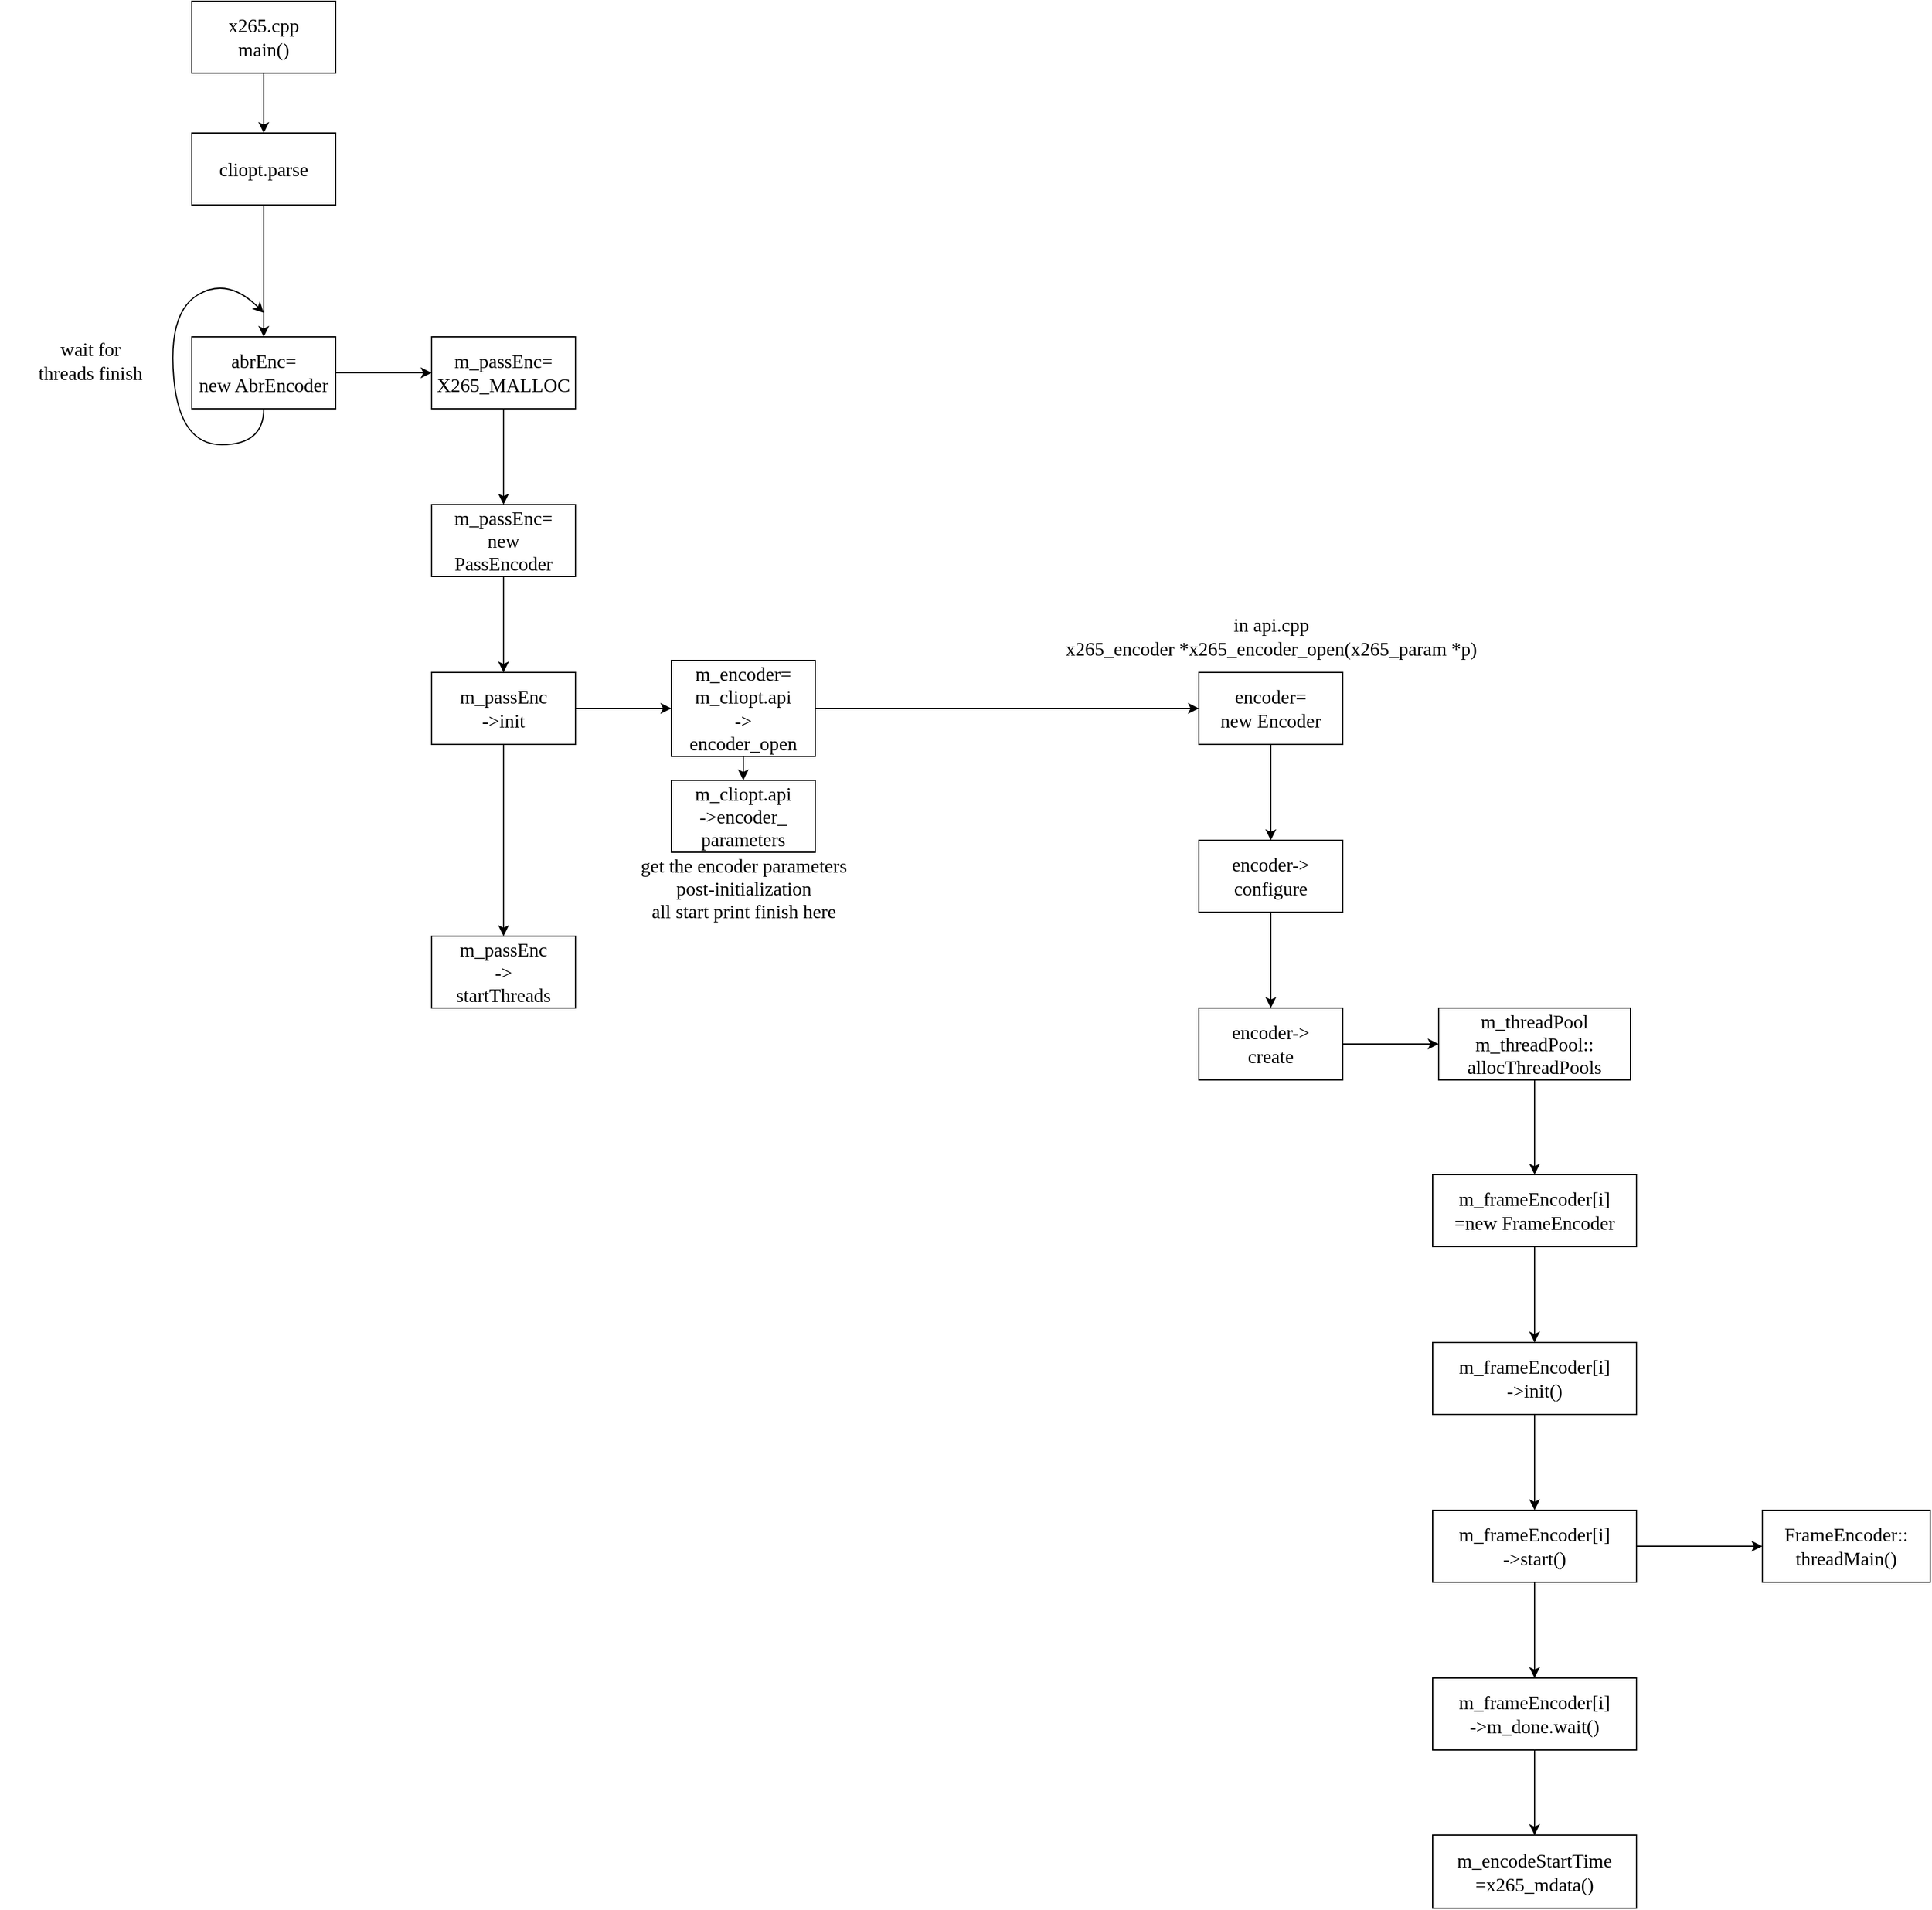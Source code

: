 <mxfile version="19.0.3" type="github">
  <diagram id="RMRCRSJFabJXOBfH01yb" name="Page-1">
    <mxGraphModel dx="1972" dy="805" grid="1" gridSize="10" guides="1" tooltips="1" connect="1" arrows="1" fold="1" page="1" pageScale="1" pageWidth="827" pageHeight="1169" math="0" shadow="0">
      <root>
        <mxCell id="0" />
        <mxCell id="1" parent="0" />
        <mxCell id="eOThzZjHxrsogjhqtXI8-8" style="edgeStyle=orthogonalEdgeStyle;rounded=0;orthogonalLoop=1;jettySize=auto;html=1;exitX=0.5;exitY=1;exitDx=0;exitDy=0;entryX=0.5;entryY=0;entryDx=0;entryDy=0;fontFamily=Lucida Console;fontSize=16;" edge="1" parent="1" source="eOThzZjHxrsogjhqtXI8-1" target="eOThzZjHxrsogjhqtXI8-4">
          <mxGeometry relative="1" as="geometry" />
        </mxCell>
        <mxCell id="eOThzZjHxrsogjhqtXI8-1" value="&lt;font face=&quot;Lucida Console&quot;&gt;x265.cpp&lt;br style=&quot;font-size: 16px;&quot;&gt;main()&lt;/font&gt;" style="rounded=0;whiteSpace=wrap;html=1;fontSize=16;" vertex="1" parent="1">
          <mxGeometry x="140" y="130" width="120" height="60" as="geometry" />
        </mxCell>
        <mxCell id="eOThzZjHxrsogjhqtXI8-7" value="" style="edgeStyle=orthogonalEdgeStyle;rounded=0;orthogonalLoop=1;jettySize=auto;html=1;fontFamily=Lucida Console;fontSize=16;" edge="1" parent="1" source="eOThzZjHxrsogjhqtXI8-4" target="eOThzZjHxrsogjhqtXI8-6">
          <mxGeometry relative="1" as="geometry" />
        </mxCell>
        <mxCell id="eOThzZjHxrsogjhqtXI8-4" value="cliopt.parse" style="whiteSpace=wrap;html=1;fontSize=16;fontFamily=Lucida Console;rounded=0;" vertex="1" parent="1">
          <mxGeometry x="140" y="240" width="120" height="60" as="geometry" />
        </mxCell>
        <mxCell id="eOThzZjHxrsogjhqtXI8-12" value="" style="edgeStyle=orthogonalEdgeStyle;rounded=0;orthogonalLoop=1;jettySize=auto;html=1;fontFamily=Lucida Console;fontSize=16;" edge="1" parent="1" source="eOThzZjHxrsogjhqtXI8-6" target="eOThzZjHxrsogjhqtXI8-11">
          <mxGeometry relative="1" as="geometry" />
        </mxCell>
        <mxCell id="eOThzZjHxrsogjhqtXI8-6" value="abrEnc=&lt;br&gt;new AbrEncoder" style="whiteSpace=wrap;html=1;fontSize=16;fontFamily=Lucida Console;rounded=0;" vertex="1" parent="1">
          <mxGeometry x="140" y="410" width="120" height="60" as="geometry" />
        </mxCell>
        <mxCell id="eOThzZjHxrsogjhqtXI8-9" value="" style="curved=1;endArrow=classic;html=1;rounded=0;fontFamily=Lucida Console;fontSize=16;exitX=0.5;exitY=1;exitDx=0;exitDy=0;" edge="1" parent="1" source="eOThzZjHxrsogjhqtXI8-6">
          <mxGeometry width="50" height="50" relative="1" as="geometry">
            <mxPoint x="430" y="470" as="sourcePoint" />
            <mxPoint x="200" y="390" as="targetPoint" />
            <Array as="points">
              <mxPoint x="200" y="500" />
              <mxPoint x="130" y="500" />
              <mxPoint x="120" y="390" />
              <mxPoint x="170" y="360" />
            </Array>
          </mxGeometry>
        </mxCell>
        <mxCell id="eOThzZjHxrsogjhqtXI8-10" value="wait for &lt;br&gt;threads finish" style="text;html=1;resizable=0;autosize=1;align=center;verticalAlign=middle;points=[];fillColor=none;strokeColor=none;rounded=0;fontFamily=Lucida Console;fontSize=16;" vertex="1" parent="1">
          <mxGeometry x="-20" y="410" width="150" height="40" as="geometry" />
        </mxCell>
        <mxCell id="eOThzZjHxrsogjhqtXI8-14" value="" style="edgeStyle=orthogonalEdgeStyle;rounded=0;orthogonalLoop=1;jettySize=auto;html=1;fontFamily=Lucida Console;fontSize=16;" edge="1" parent="1" source="eOThzZjHxrsogjhqtXI8-11" target="eOThzZjHxrsogjhqtXI8-13">
          <mxGeometry relative="1" as="geometry" />
        </mxCell>
        <mxCell id="eOThzZjHxrsogjhqtXI8-11" value="m_passEnc=&lt;br&gt;X265_MALLOC" style="whiteSpace=wrap;html=1;fontSize=16;fontFamily=Lucida Console;rounded=0;" vertex="1" parent="1">
          <mxGeometry x="340" y="410" width="120" height="60" as="geometry" />
        </mxCell>
        <mxCell id="eOThzZjHxrsogjhqtXI8-16" value="" style="edgeStyle=orthogonalEdgeStyle;rounded=0;orthogonalLoop=1;jettySize=auto;html=1;fontFamily=Lucida Console;fontSize=16;" edge="1" parent="1" source="eOThzZjHxrsogjhqtXI8-13" target="eOThzZjHxrsogjhqtXI8-15">
          <mxGeometry relative="1" as="geometry" />
        </mxCell>
        <mxCell id="eOThzZjHxrsogjhqtXI8-13" value="m_passEnc=&lt;br&gt;new&lt;br&gt;PassEncoder" style="whiteSpace=wrap;html=1;fontSize=16;fontFamily=Lucida Console;rounded=0;" vertex="1" parent="1">
          <mxGeometry x="340" y="550" width="120" height="60" as="geometry" />
        </mxCell>
        <mxCell id="eOThzZjHxrsogjhqtXI8-18" value="" style="edgeStyle=orthogonalEdgeStyle;rounded=0;orthogonalLoop=1;jettySize=auto;html=1;fontFamily=Lucida Console;fontSize=16;" edge="1" parent="1" source="eOThzZjHxrsogjhqtXI8-15" target="eOThzZjHxrsogjhqtXI8-17">
          <mxGeometry relative="1" as="geometry" />
        </mxCell>
        <mxCell id="eOThzZjHxrsogjhqtXI8-20" value="" style="edgeStyle=orthogonalEdgeStyle;rounded=0;orthogonalLoop=1;jettySize=auto;html=1;fontFamily=Lucida Console;fontSize=16;" edge="1" parent="1" source="eOThzZjHxrsogjhqtXI8-15" target="eOThzZjHxrsogjhqtXI8-19">
          <mxGeometry relative="1" as="geometry" />
        </mxCell>
        <mxCell id="eOThzZjHxrsogjhqtXI8-15" value="m_passEnc&lt;br&gt;-&amp;gt;init" style="whiteSpace=wrap;html=1;fontSize=16;fontFamily=Lucida Console;rounded=0;" vertex="1" parent="1">
          <mxGeometry x="340" y="690" width="120" height="60" as="geometry" />
        </mxCell>
        <mxCell id="eOThzZjHxrsogjhqtXI8-17" value="m_passEnc&lt;br&gt;-&amp;gt;&lt;br&gt;startThreads" style="whiteSpace=wrap;html=1;fontSize=16;fontFamily=Lucida Console;rounded=0;" vertex="1" parent="1">
          <mxGeometry x="340" y="910" width="120" height="60" as="geometry" />
        </mxCell>
        <mxCell id="eOThzZjHxrsogjhqtXI8-22" value="" style="edgeStyle=orthogonalEdgeStyle;rounded=0;orthogonalLoop=1;jettySize=auto;html=1;fontFamily=Lucida Console;fontSize=16;" edge="1" parent="1" source="eOThzZjHxrsogjhqtXI8-19" target="eOThzZjHxrsogjhqtXI8-21">
          <mxGeometry relative="1" as="geometry" />
        </mxCell>
        <mxCell id="eOThzZjHxrsogjhqtXI8-25" value="" style="edgeStyle=orthogonalEdgeStyle;rounded=0;orthogonalLoop=1;jettySize=auto;html=1;fontFamily=Lucida Console;fontSize=16;" edge="1" parent="1" source="eOThzZjHxrsogjhqtXI8-19" target="eOThzZjHxrsogjhqtXI8-24">
          <mxGeometry relative="1" as="geometry" />
        </mxCell>
        <mxCell id="eOThzZjHxrsogjhqtXI8-19" value="m_encoder=&lt;br&gt;m_cliopt.api&lt;br&gt;-&amp;gt;&lt;br&gt;encoder_open" style="whiteSpace=wrap;html=1;fontSize=16;fontFamily=Lucida Console;rounded=0;" vertex="1" parent="1">
          <mxGeometry x="540" y="680" width="120" height="80" as="geometry" />
        </mxCell>
        <mxCell id="eOThzZjHxrsogjhqtXI8-21" value="m_cliopt.api&lt;br&gt;-&amp;gt;encoder_&lt;br&gt;parameters" style="whiteSpace=wrap;html=1;fontSize=16;fontFamily=Lucida Console;rounded=0;" vertex="1" parent="1">
          <mxGeometry x="540" y="780" width="120" height="60" as="geometry" />
        </mxCell>
        <mxCell id="eOThzZjHxrsogjhqtXI8-23" value="get the encoder parameters &lt;br&gt;post-initialization&lt;br&gt;all start print finish here" style="text;html=1;resizable=0;autosize=1;align=center;verticalAlign=middle;points=[];fillColor=none;strokeColor=none;rounded=0;fontFamily=Lucida Console;fontSize=16;" vertex="1" parent="1">
          <mxGeometry x="460" y="840" width="280" height="60" as="geometry" />
        </mxCell>
        <mxCell id="eOThzZjHxrsogjhqtXI8-28" value="" style="edgeStyle=orthogonalEdgeStyle;rounded=0;orthogonalLoop=1;jettySize=auto;html=1;fontFamily=Lucida Console;fontSize=16;" edge="1" parent="1" source="eOThzZjHxrsogjhqtXI8-24" target="eOThzZjHxrsogjhqtXI8-27">
          <mxGeometry relative="1" as="geometry" />
        </mxCell>
        <mxCell id="eOThzZjHxrsogjhqtXI8-24" value="encoder=&lt;br&gt;new Encoder" style="whiteSpace=wrap;html=1;fontSize=16;fontFamily=Lucida Console;rounded=0;" vertex="1" parent="1">
          <mxGeometry x="980" y="690" width="120" height="60" as="geometry" />
        </mxCell>
        <mxCell id="eOThzZjHxrsogjhqtXI8-26" value="in api.cpp&lt;br&gt;x265_encoder *x265_encoder_open(x265_param *p)" style="text;html=1;resizable=0;autosize=1;align=center;verticalAlign=middle;points=[];fillColor=none;strokeColor=none;rounded=0;fontFamily=Lucida Console;fontSize=16;" vertex="1" parent="1">
          <mxGeometry x="810" y="640" width="460" height="40" as="geometry" />
        </mxCell>
        <mxCell id="eOThzZjHxrsogjhqtXI8-30" value="" style="edgeStyle=orthogonalEdgeStyle;rounded=0;orthogonalLoop=1;jettySize=auto;html=1;fontFamily=Lucida Console;fontSize=16;" edge="1" parent="1" source="eOThzZjHxrsogjhqtXI8-27" target="eOThzZjHxrsogjhqtXI8-29">
          <mxGeometry relative="1" as="geometry" />
        </mxCell>
        <mxCell id="eOThzZjHxrsogjhqtXI8-27" value="encoder-&amp;gt;&lt;br&gt;configure" style="whiteSpace=wrap;html=1;fontSize=16;fontFamily=Lucida Console;rounded=0;" vertex="1" parent="1">
          <mxGeometry x="980" y="830" width="120" height="60" as="geometry" />
        </mxCell>
        <mxCell id="eOThzZjHxrsogjhqtXI8-32" value="" style="edgeStyle=orthogonalEdgeStyle;rounded=0;orthogonalLoop=1;jettySize=auto;html=1;fontFamily=Lucida Console;fontSize=16;" edge="1" parent="1" source="eOThzZjHxrsogjhqtXI8-29" target="eOThzZjHxrsogjhqtXI8-31">
          <mxGeometry relative="1" as="geometry" />
        </mxCell>
        <mxCell id="eOThzZjHxrsogjhqtXI8-29" value="encoder-&amp;gt;&lt;br&gt;create" style="whiteSpace=wrap;html=1;fontSize=16;fontFamily=Lucida Console;rounded=0;" vertex="1" parent="1">
          <mxGeometry x="980" y="970" width="120" height="60" as="geometry" />
        </mxCell>
        <mxCell id="eOThzZjHxrsogjhqtXI8-34" value="" style="edgeStyle=orthogonalEdgeStyle;rounded=0;orthogonalLoop=1;jettySize=auto;html=1;fontFamily=Lucida Console;fontSize=16;" edge="1" parent="1" source="eOThzZjHxrsogjhqtXI8-31" target="eOThzZjHxrsogjhqtXI8-33">
          <mxGeometry relative="1" as="geometry" />
        </mxCell>
        <mxCell id="eOThzZjHxrsogjhqtXI8-31" value="m_threadPool&lt;br&gt;m_threadPool::&lt;br&gt;allocThreadPools" style="whiteSpace=wrap;html=1;fontSize=16;fontFamily=Lucida Console;rounded=0;" vertex="1" parent="1">
          <mxGeometry x="1180" y="970" width="160" height="60" as="geometry" />
        </mxCell>
        <mxCell id="eOThzZjHxrsogjhqtXI8-36" value="" style="edgeStyle=orthogonalEdgeStyle;rounded=0;orthogonalLoop=1;jettySize=auto;html=1;fontFamily=Lucida Console;fontSize=16;" edge="1" parent="1" source="eOThzZjHxrsogjhqtXI8-33" target="eOThzZjHxrsogjhqtXI8-35">
          <mxGeometry relative="1" as="geometry" />
        </mxCell>
        <mxCell id="eOThzZjHxrsogjhqtXI8-33" value="m_frameEncoder[i]&lt;br&gt;=new FrameEncoder" style="whiteSpace=wrap;html=1;fontSize=16;fontFamily=Lucida Console;rounded=0;" vertex="1" parent="1">
          <mxGeometry x="1175" y="1109" width="170" height="60" as="geometry" />
        </mxCell>
        <mxCell id="eOThzZjHxrsogjhqtXI8-38" value="" style="edgeStyle=orthogonalEdgeStyle;rounded=0;orthogonalLoop=1;jettySize=auto;html=1;fontFamily=Lucida Console;fontSize=16;" edge="1" parent="1" source="eOThzZjHxrsogjhqtXI8-35" target="eOThzZjHxrsogjhqtXI8-37">
          <mxGeometry relative="1" as="geometry" />
        </mxCell>
        <mxCell id="eOThzZjHxrsogjhqtXI8-35" value="m_frameEncoder[i]&lt;br&gt;-&amp;gt;init()" style="whiteSpace=wrap;html=1;fontSize=16;fontFamily=Lucida Console;rounded=0;" vertex="1" parent="1">
          <mxGeometry x="1175" y="1249" width="170" height="60" as="geometry" />
        </mxCell>
        <mxCell id="eOThzZjHxrsogjhqtXI8-40" value="" style="edgeStyle=orthogonalEdgeStyle;rounded=0;orthogonalLoop=1;jettySize=auto;html=1;fontFamily=Lucida Console;fontSize=16;" edge="1" parent="1" source="eOThzZjHxrsogjhqtXI8-37" target="eOThzZjHxrsogjhqtXI8-39">
          <mxGeometry relative="1" as="geometry" />
        </mxCell>
        <mxCell id="eOThzZjHxrsogjhqtXI8-44" value="" style="edgeStyle=orthogonalEdgeStyle;rounded=0;orthogonalLoop=1;jettySize=auto;html=1;fontFamily=Lucida Console;fontSize=16;" edge="1" parent="1" source="eOThzZjHxrsogjhqtXI8-37" target="eOThzZjHxrsogjhqtXI8-43">
          <mxGeometry relative="1" as="geometry" />
        </mxCell>
        <mxCell id="eOThzZjHxrsogjhqtXI8-37" value="m_frameEncoder[i]&lt;br&gt;-&amp;gt;start()" style="whiteSpace=wrap;html=1;fontSize=16;fontFamily=Lucida Console;rounded=0;" vertex="1" parent="1">
          <mxGeometry x="1175" y="1389" width="170" height="60" as="geometry" />
        </mxCell>
        <mxCell id="eOThzZjHxrsogjhqtXI8-42" value="" style="edgeStyle=orthogonalEdgeStyle;rounded=0;orthogonalLoop=1;jettySize=auto;html=1;fontFamily=Lucida Console;fontSize=16;" edge="1" parent="1" source="eOThzZjHxrsogjhqtXI8-39" target="eOThzZjHxrsogjhqtXI8-41">
          <mxGeometry relative="1" as="geometry" />
        </mxCell>
        <mxCell id="eOThzZjHxrsogjhqtXI8-39" value="m_frameEncoder[i]&lt;br&gt;-&amp;gt;m_done.wait()" style="whiteSpace=wrap;html=1;fontSize=16;fontFamily=Lucida Console;rounded=0;" vertex="1" parent="1">
          <mxGeometry x="1175" y="1529" width="170" height="60" as="geometry" />
        </mxCell>
        <mxCell id="eOThzZjHxrsogjhqtXI8-41" value="m_encodeStartTime&lt;br&gt;=x265_mdata()" style="whiteSpace=wrap;html=1;fontSize=16;fontFamily=Lucida Console;rounded=0;" vertex="1" parent="1">
          <mxGeometry x="1175" y="1660" width="170" height="61" as="geometry" />
        </mxCell>
        <mxCell id="eOThzZjHxrsogjhqtXI8-43" value="FrameEncoder::&lt;br&gt;threadMain()" style="whiteSpace=wrap;html=1;fontSize=16;fontFamily=Lucida Console;rounded=0;" vertex="1" parent="1">
          <mxGeometry x="1450" y="1389" width="140" height="60" as="geometry" />
        </mxCell>
      </root>
    </mxGraphModel>
  </diagram>
</mxfile>
